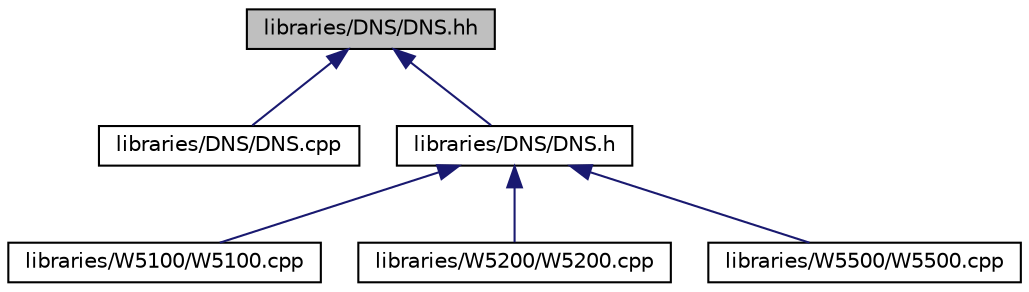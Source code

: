 digraph "libraries/DNS/DNS.hh"
{
  edge [fontname="Helvetica",fontsize="10",labelfontname="Helvetica",labelfontsize="10"];
  node [fontname="Helvetica",fontsize="10",shape=record];
  Node1 [label="libraries/DNS/DNS.hh",height=0.2,width=0.4,color="black", fillcolor="grey75", style="filled", fontcolor="black"];
  Node1 -> Node2 [dir="back",color="midnightblue",fontsize="10",style="solid",fontname="Helvetica"];
  Node2 [label="libraries/DNS/DNS.cpp",height=0.2,width=0.4,color="black", fillcolor="white", style="filled",URL="$de/d7a/DNS_8cpp.html"];
  Node1 -> Node3 [dir="back",color="midnightblue",fontsize="10",style="solid",fontname="Helvetica"];
  Node3 [label="libraries/DNS/DNS.h",height=0.2,width=0.4,color="black", fillcolor="white", style="filled",URL="$df/d90/DNS_8h.html"];
  Node3 -> Node4 [dir="back",color="midnightblue",fontsize="10",style="solid",fontname="Helvetica"];
  Node4 [label="libraries/W5100/W5100.cpp",height=0.2,width=0.4,color="black", fillcolor="white", style="filled",URL="$d2/dfc/W5100_8cpp.html"];
  Node3 -> Node5 [dir="back",color="midnightblue",fontsize="10",style="solid",fontname="Helvetica"];
  Node5 [label="libraries/W5200/W5200.cpp",height=0.2,width=0.4,color="black", fillcolor="white", style="filled",URL="$df/d86/W5200_8cpp.html"];
  Node3 -> Node6 [dir="back",color="midnightblue",fontsize="10",style="solid",fontname="Helvetica"];
  Node6 [label="libraries/W5500/W5500.cpp",height=0.2,width=0.4,color="black", fillcolor="white", style="filled",URL="$d5/de4/W5500_8cpp.html"];
}
